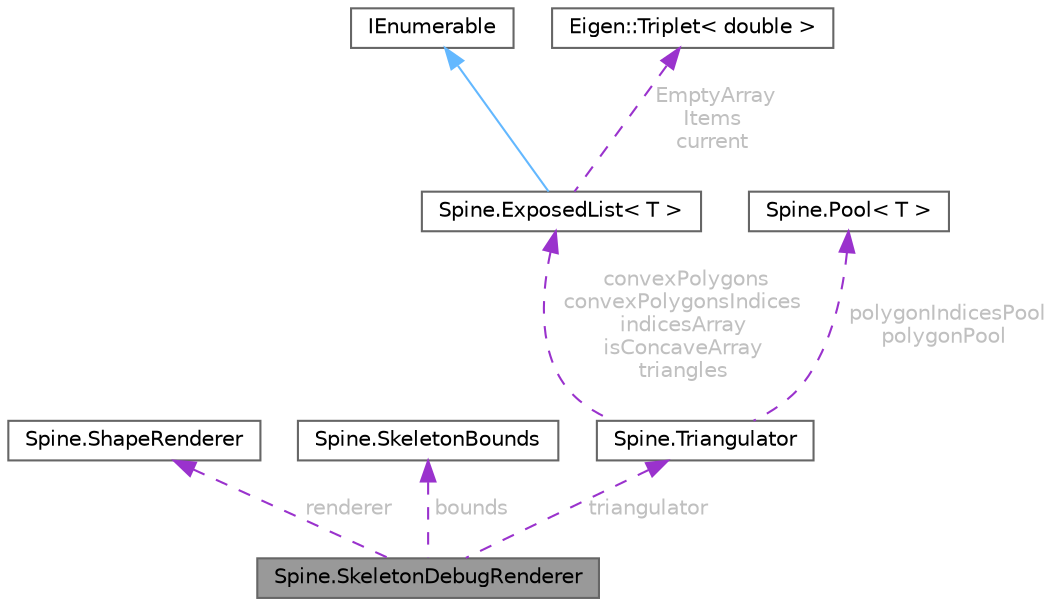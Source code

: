 digraph "Spine.SkeletonDebugRenderer"
{
 // LATEX_PDF_SIZE
  bgcolor="transparent";
  edge [fontname=Helvetica,fontsize=10,labelfontname=Helvetica,labelfontsize=10];
  node [fontname=Helvetica,fontsize=10,shape=box,height=0.2,width=0.4];
  Node1 [id="Node000001",label="Spine.SkeletonDebugRenderer",height=0.2,width=0.4,color="gray40", fillcolor="grey60", style="filled", fontcolor="black",tooltip=" "];
  Node2 -> Node1 [id="edge1_Node000001_Node000002",dir="back",color="darkorchid3",style="dashed",tooltip=" ",label=" renderer",fontcolor="grey" ];
  Node2 [id="Node000002",label="Spine.ShapeRenderer",height=0.2,width=0.4,color="gray40", fillcolor="white", style="filled",URL="$class_spine_1_1_shape_renderer.html",tooltip="Batch drawing of lines and shapes that can be derived from lines."];
  Node3 -> Node1 [id="edge2_Node000001_Node000003",dir="back",color="darkorchid3",style="dashed",tooltip=" ",label=" bounds",fontcolor="grey" ];
  Node3 [id="Node000003",label="Spine.SkeletonBounds",height=0.2,width=0.4,color="gray40", fillcolor="white", style="filled",URL="$class_spine_1_1_skeleton_bounds.html",tooltip="Collects each BoundingBoxAttachment that is visible and computes the world vertices for its polygon...."];
  Node4 -> Node1 [id="edge3_Node000001_Node000004",dir="back",color="darkorchid3",style="dashed",tooltip=" ",label=" triangulator",fontcolor="grey" ];
  Node4 [id="Node000004",label="Spine.Triangulator",height=0.2,width=0.4,color="gray40", fillcolor="white", style="filled",URL="$class_spine_1_1_triangulator.html",tooltip=" "];
  Node5 -> Node4 [id="edge4_Node000004_Node000005",dir="back",color="darkorchid3",style="dashed",tooltip=" ",label=" convexPolygons\nconvexPolygonsIndices\nindicesArray\nisConcaveArray\ntriangles",fontcolor="grey" ];
  Node5 [id="Node000005",label="Spine.ExposedList\< T \>",height=0.2,width=0.4,color="gray40", fillcolor="white", style="filled",URL="$class_spine_1_1_exposed_list-1-g.html",tooltip=" "];
  Node6 -> Node5 [id="edge5_Node000005_Node000006",dir="back",color="steelblue1",style="solid",tooltip=" "];
  Node6 [id="Node000006",label="IEnumerable",height=0.2,width=0.4,color="gray40", fillcolor="white", style="filled",tooltip=" "];
  Node7 -> Node5 [id="edge6_Node000005_Node000007",dir="back",color="darkorchid3",style="dashed",tooltip=" ",label=" EmptyArray\nItems\ncurrent",fontcolor="grey" ];
  Node7 [id="Node000007",label="Eigen::Triplet\< double \>",height=0.2,width=0.4,color="gray40", fillcolor="white", style="filled",URL="$class_eigen_1_1_triplet.html",tooltip=" "];
  Node8 -> Node4 [id="edge7_Node000004_Node000008",dir="back",color="darkorchid3",style="dashed",tooltip=" ",label=" polygonIndicesPool\npolygonPool",fontcolor="grey" ];
  Node8 [id="Node000008",label="Spine.Pool\< T \>",height=0.2,width=0.4,color="gray40", fillcolor="white", style="filled",URL="$class_spine_1_1_pool-1-g.html",tooltip=" "];
}
